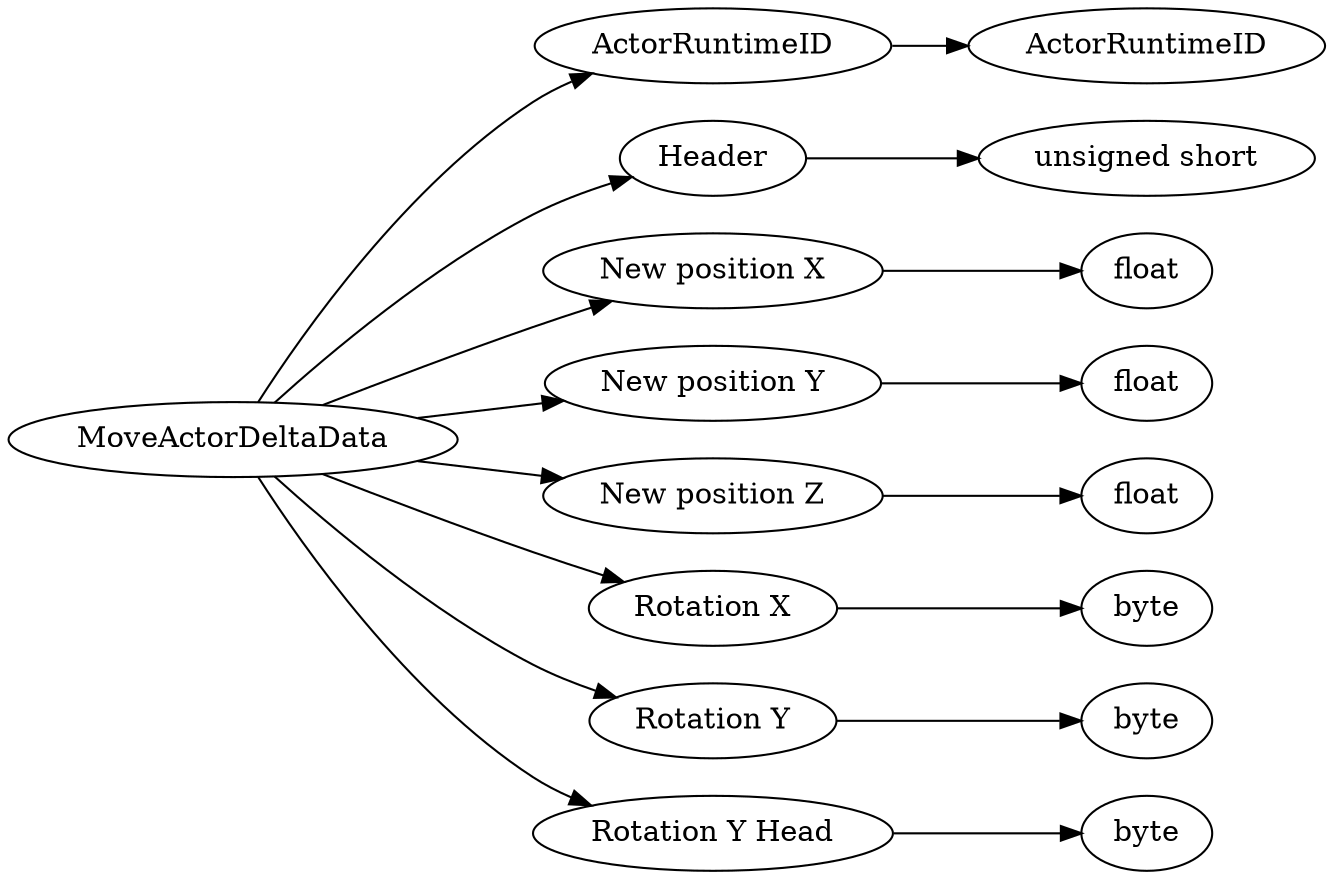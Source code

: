 digraph "MoveActorDeltaData" {
rankdir = LR
2
2 -> 3
3 -> 4
2 -> 5
5 -> 6
2 -> 7
7 -> 8
2 -> 9
9 -> 10
2 -> 11
11 -> 12
2 -> 13
13 -> 14
2 -> 15
15 -> 16
2 -> 17
17 -> 18

2 [label="MoveActorDeltaData",comment="name: \"MoveActorDeltaData\", typeName: \"\", id: 2, branchId: 0, recurseId: -1, attributes: 0, notes: \"\""];
3 [label="ActorRuntimeID",comment="name: \"ActorRuntimeID\", typeName: \"ActorRuntimeID\", id: 3, branchId: 0, recurseId: -1, attributes: 256, notes: \"The runtime id of the actor being moved\""];
4 [label="ActorRuntimeID",comment="name: \"ActorRuntimeID\", typeName: \"\", id: 4, branchId: 0, recurseId: -1, attributes: 512, notes: \"\""];
5 [label="Header",comment="name: \"Header\", typeName: \"\", id: 5, branchId: 0, recurseId: -1, attributes: 0, notes: \"Header containing 9 1-bit booleans describing the rest of the packet. Information provided in supplemental documentation.\""];
6 [label="unsigned short",comment="name: \"unsigned short\", typeName: \"\", id: 6, branchId: 0, recurseId: -1, attributes: 512, notes: \"\""];
7 [label="New position X",comment="name: \"New position X\", typeName: \"\", id: 7, branchId: 0, recurseId: -1, attributes: 0, notes: \"If position X bit is true, then this will contain the actor's X coordinate\""];
8 [label="float",comment="name: \"float\", typeName: \"\", id: 8, branchId: 0, recurseId: -1, attributes: 512, notes: \"\""];
9 [label="New position Y",comment="name: \"New position Y\", typeName: \"\", id: 9, branchId: 0, recurseId: -1, attributes: 0, notes: \"If position Y bit is true, then this will contain the actor's Y coordinate\""];
10 [label="float",comment="name: \"float\", typeName: \"\", id: 10, branchId: 0, recurseId: -1, attributes: 512, notes: \"\""];
11 [label="New position Z",comment="name: \"New position Z\", typeName: \"\", id: 11, branchId: 0, recurseId: -1, attributes: 0, notes: \"If position Z bit is true, then this will contain the actor's Z coordinate\""];
12 [label="float",comment="name: \"float\", typeName: \"\", id: 12, branchId: 0, recurseId: -1, attributes: 512, notes: \"\""];
13 [label="Rotation X",comment="name: \"Rotation X\", typeName: \"\", id: 13, branchId: 0, recurseId: -1, attributes: 0, notes: \"If rotation X bit is true, then this will contain the X rotation of the actor\""];
14 [label="byte",comment="name: \"byte\", typeName: \"\", id: 14, branchId: 0, recurseId: -1, attributes: 512, notes: \"\""];
15 [label="Rotation Y",comment="name: \"Rotation Y\", typeName: \"\", id: 15, branchId: 0, recurseId: -1, attributes: 0, notes: \"If rotation Y bit is true, then this will contain the Y rotation of the actor\""];
16 [label="byte",comment="name: \"byte\", typeName: \"\", id: 16, branchId: 0, recurseId: -1, attributes: 512, notes: \"\""];
17 [label="Rotation Y Head",comment="name: \"Rotation Y Head\", typeName: \"\", id: 17, branchId: 0, recurseId: -1, attributes: 0, notes: \"If rotation Y Head bit is true, then this will contain a head rotation of the actor if and only if it's a Mob type\""];
18 [label="byte",comment="name: \"byte\", typeName: \"\", id: 18, branchId: 0, recurseId: -1, attributes: 512, notes: \"\""];
{ rank = max;4;6;8;10;12;14;16;18}

}
